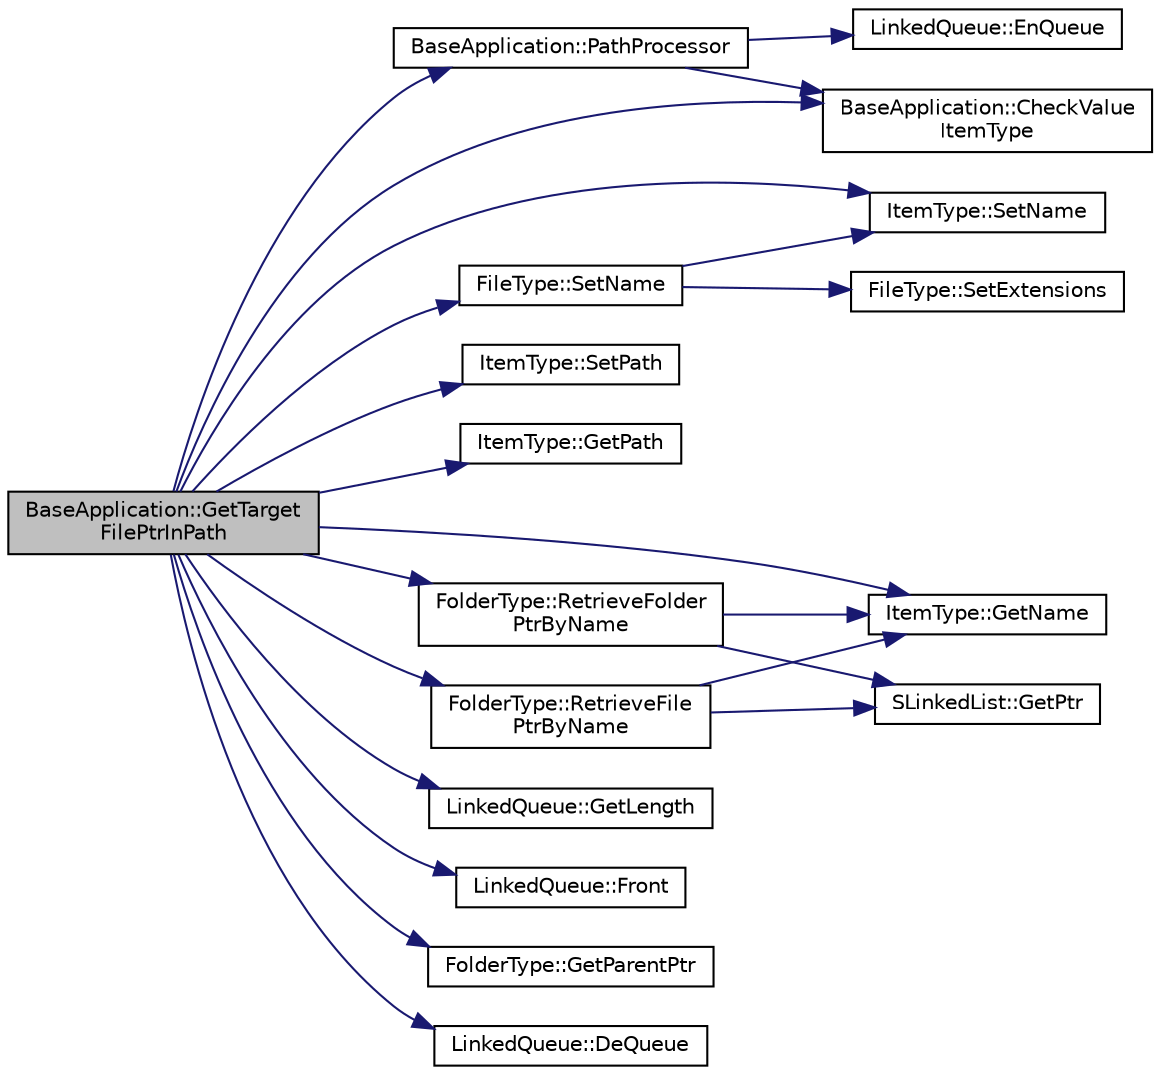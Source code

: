 digraph "BaseApplication::GetTargetFilePtrInPath"
{
 // LATEX_PDF_SIZE
  edge [fontname="Helvetica",fontsize="10",labelfontname="Helvetica",labelfontsize="10"];
  node [fontname="Helvetica",fontsize="10",shape=record];
  rankdir="LR";
  Node163 [label="BaseApplication::GetTarget\lFilePtrInPath",height=0.2,width=0.4,color="black", fillcolor="grey75", style="filled", fontcolor="black",tooltip="using Path processor find TargetFile @detail trace the file path"];
  Node163 -> Node164 [color="midnightblue",fontsize="10",style="solid",fontname="Helvetica"];
  Node164 [label="BaseApplication::PathProcessor",height=0.2,width=0.4,color="black", fillcolor="white", style="filled",URL="$class_base_application.html#ad7f11ba2ff63d2787d81660901be8946",tooltip="Split the path in PathQueue @detail split by '/' and last word check value and return 0 or 1."];
  Node164 -> Node165 [color="midnightblue",fontsize="10",style="solid",fontname="Helvetica"];
  Node165 [label="LinkedQueue::EnQueue",height=0.2,width=0.4,color="black", fillcolor="white", style="filled",URL="$class_linked_queue.html#a9fb4766a9a092d2afebdcefd4faf20b3",tooltip="add a new data to the last of Queue."];
  Node164 -> Node166 [color="midnightblue",fontsize="10",style="solid",fontname="Helvetica"];
  Node166 [label="BaseApplication::CheckValue\lItemType",height=0.2,width=0.4,color="black", fillcolor="white", style="filled",URL="$class_base_application.html#ad64a38a56c42072975d8b87cfec294ab",tooltip="Check ItemType and Value is right."];
  Node163 -> Node166 [color="midnightblue",fontsize="10",style="solid",fontname="Helvetica"];
  Node163 -> Node167 [color="midnightblue",fontsize="10",style="solid",fontname="Helvetica"];
  Node167 [label="FileType::SetName",height=0.2,width=0.4,color="black", fillcolor="white", style="filled",URL="$class_file_type.html#a7c9ca3f10dfef3030006550fd0099ce7",tooltip="Set File Name. @detail also Set Extensions."];
  Node167 -> Node168 [color="midnightblue",fontsize="10",style="solid",fontname="Helvetica"];
  Node168 [label="ItemType::SetName",height=0.2,width=0.4,color="black", fillcolor="white", style="filled",URL="$class_item_type.html#aea24328c7ff5e5b1c04599bba74d2f80",tooltip="Set Item Name."];
  Node167 -> Node169 [color="midnightblue",fontsize="10",style="solid",fontname="Helvetica"];
  Node169 [label="FileType::SetExtensions",height=0.2,width=0.4,color="black", fillcolor="white", style="filled",URL="$class_file_type.html#a0ed4831bb1173cc6a4a660afa58a5401",tooltip="Set Extensions. @detail Do not use this except reading data!"];
  Node163 -> Node170 [color="midnightblue",fontsize="10",style="solid",fontname="Helvetica"];
  Node170 [label="ItemType::SetPath",height=0.2,width=0.4,color="black", fillcolor="white", style="filled",URL="$class_item_type.html#a6388a6b8b947b1a75d2a7342ae0b95c3",tooltip="Set Item path."];
  Node163 -> Node171 [color="midnightblue",fontsize="10",style="solid",fontname="Helvetica"];
  Node171 [label="ItemType::GetPath",height=0.2,width=0.4,color="black", fillcolor="white", style="filled",URL="$class_item_type.html#a12779ddd429e3fac928c8ade27b12107",tooltip="Get Item path."];
  Node163 -> Node172 [color="midnightblue",fontsize="10",style="solid",fontname="Helvetica"];
  Node172 [label="FolderType::RetrieveFile\lPtrByName",height=0.2,width=0.4,color="black", fillcolor="white", style="filled",URL="$class_folder_type.html#a8b5028594bd1152e468d1d824472c155",tooltip="Retrieve the pointer of the one File you search in Current Folder."];
  Node172 -> Node173 [color="midnightblue",fontsize="10",style="solid",fontname="Helvetica"];
  Node173 [label="ItemType::GetName",height=0.2,width=0.4,color="black", fillcolor="white", style="filled",URL="$class_item_type.html#a6a8650790e4d0c8a212574cf77e23cb9",tooltip="Get Item name."];
  Node172 -> Node174 [color="midnightblue",fontsize="10",style="solid",fontname="Helvetica"];
  Node174 [label="SLinkedList::GetPtr",height=0.2,width=0.4,color="black", fillcolor="white", style="filled",URL="$class_s_linked_list.html#a4519d71a8e2d58472ff6b3b3319f37af",tooltip="get the data which has same id in the list.(Sequential Search)"];
  Node163 -> Node175 [color="midnightblue",fontsize="10",style="solid",fontname="Helvetica"];
  Node175 [label="LinkedQueue::GetLength",height=0.2,width=0.4,color="black", fillcolor="white", style="filled",URL="$class_linked_queue.html#aa307516d3ba0133d9eaf37ed04e3c3bd",tooltip="Get a number of Items in current Queue."];
  Node163 -> Node176 [color="midnightblue",fontsize="10",style="solid",fontname="Helvetica"];
  Node176 [label="LinkedQueue::Front",height=0.2,width=0.4,color="black", fillcolor="white", style="filled",URL="$class_linked_queue.html#aca067ad17e6e7fe1f5d2e16d8b46fac8",tooltip="Returns the First data from the Queue, if Queue is empty throw EmptyQueue Exception."];
  Node163 -> Node177 [color="midnightblue",fontsize="10",style="solid",fontname="Helvetica"];
  Node177 [label="FolderType::GetParentPtr",height=0.2,width=0.4,color="black", fillcolor="white", style="filled",URL="$class_folder_type.html#adff305aa0f895f4ee59b97d453eabfd6",tooltip="Get ParentFolder."];
  Node163 -> Node168 [color="midnightblue",fontsize="10",style="solid",fontname="Helvetica"];
  Node163 -> Node173 [color="midnightblue",fontsize="10",style="solid",fontname="Helvetica"];
  Node163 -> Node178 [color="midnightblue",fontsize="10",style="solid",fontname="Helvetica"];
  Node178 [label="LinkedQueue::DeQueue",height=0.2,width=0.4,color="black", fillcolor="white", style="filled",URL="$class_linked_queue.html#aaabdbed30843433ae4c97343060f9bc9",tooltip="Remove the First data from the Queue, if Queue is empty throw EmptyQueue Exception."];
  Node163 -> Node179 [color="midnightblue",fontsize="10",style="solid",fontname="Helvetica"];
  Node179 [label="FolderType::RetrieveFolder\lPtrByName",height=0.2,width=0.4,color="black", fillcolor="white", style="filled",URL="$class_folder_type.html#a90b2b78dc63a1ca0623fa91fa512429d",tooltip="Retrieve the pointer of the one Folder you search in Current Folder."];
  Node179 -> Node173 [color="midnightblue",fontsize="10",style="solid",fontname="Helvetica"];
  Node179 -> Node174 [color="midnightblue",fontsize="10",style="solid",fontname="Helvetica"];
}
